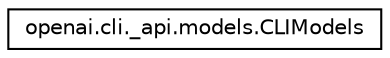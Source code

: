 digraph "Graphical Class Hierarchy"
{
 // LATEX_PDF_SIZE
  edge [fontname="Helvetica",fontsize="10",labelfontname="Helvetica",labelfontsize="10"];
  node [fontname="Helvetica",fontsize="10",shape=record];
  rankdir="LR";
  Node0 [label="openai.cli._api.models.CLIModels",height=0.2,width=0.4,color="black", fillcolor="white", style="filled",URL="$classopenai_1_1cli_1_1__api_1_1models_1_1CLIModels.html",tooltip=" "];
}
